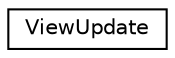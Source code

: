 digraph "Graphical Class Hierarchy"
{
 // LATEX_PDF_SIZE
  edge [fontname="Helvetica",fontsize="10",labelfontname="Helvetica",labelfontsize="10"];
  node [fontname="Helvetica",fontsize="10",shape=record];
  rankdir="LR";
  Node0 [label="ViewUpdate",height=0.2,width=0.4,color="black", fillcolor="white", style="filled",URL="$classViewUpdate.html",tooltip="View plugins are given instances of this class, which describe what happened, whenever the view is up..."];
}
